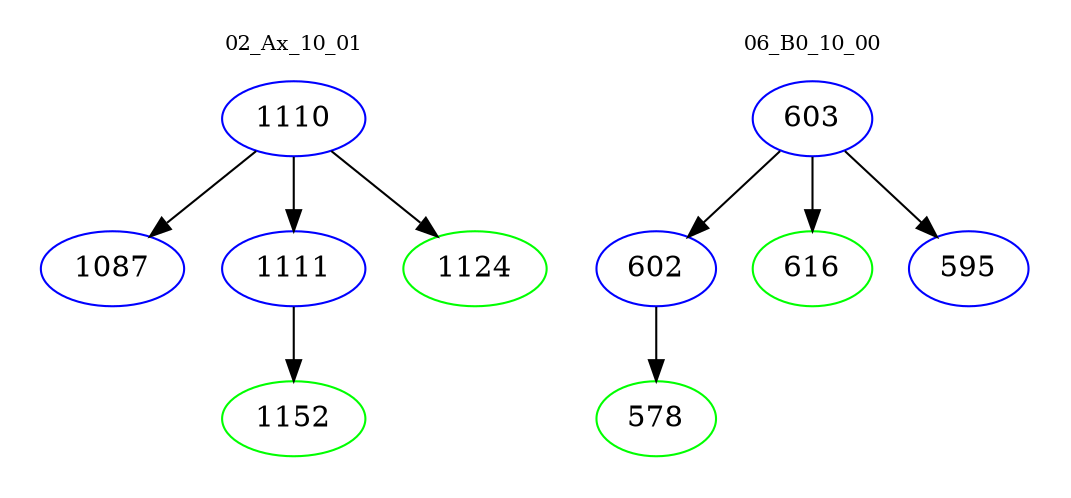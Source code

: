 digraph{
subgraph cluster_0 {
color = white
label = "02_Ax_10_01";
fontsize=10;
T0_1110 [label="1110", color="blue"]
T0_1110 -> T0_1087 [color="black"]
T0_1087 [label="1087", color="blue"]
T0_1110 -> T0_1111 [color="black"]
T0_1111 [label="1111", color="blue"]
T0_1111 -> T0_1152 [color="black"]
T0_1152 [label="1152", color="green"]
T0_1110 -> T0_1124 [color="black"]
T0_1124 [label="1124", color="green"]
}
subgraph cluster_1 {
color = white
label = "06_B0_10_00";
fontsize=10;
T1_603 [label="603", color="blue"]
T1_603 -> T1_602 [color="black"]
T1_602 [label="602", color="blue"]
T1_602 -> T1_578 [color="black"]
T1_578 [label="578", color="green"]
T1_603 -> T1_616 [color="black"]
T1_616 [label="616", color="green"]
T1_603 -> T1_595 [color="black"]
T1_595 [label="595", color="blue"]
}
}
